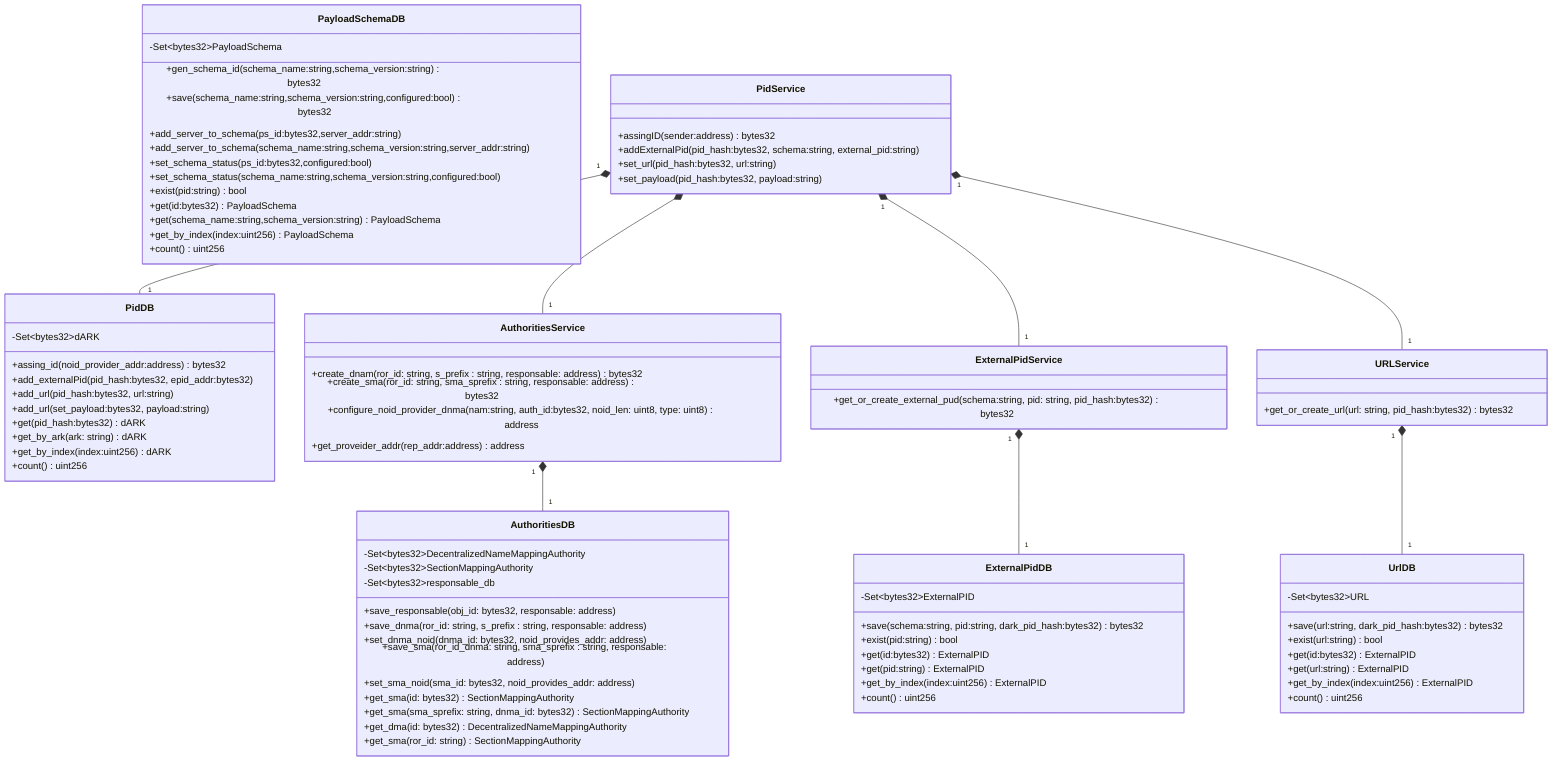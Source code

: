 classDiagram

    class AuthoritiesDB{
        -Set~bytes32~DecentralizedNameMappingAuthority
        -Set~bytes32~SectionMappingAuthority
        -Set~bytes32~responsable_db

        +save_responsable(obj_id: bytes32, responsable: address)
        +save_dnma(ror_id: string, s_prefix : string, responsable: address)
        +set_dnma_noid(dnma_id: bytes32, noid_provides_addr: address)
        +save_sma(ror_id_dnma: string, sma_sprefix : string, responsable: address)
        +set_sma_noid(sma_id: bytes32, noid_provides_addr: address)
        
        +get_sma(id: bytes32) SectionMappingAuthority
        +get_sma(sma_sprefix: string, dnma_id: bytes32) SectionMappingAuthority

        +get_dma(id: bytes32) DecentralizedNameMappingAuthority
        +get_sma(ror_id: string) SectionMappingAuthority
    }

    class ExternalPidDB{
        -Set~bytes32~ExternalPID

        +save(schema:string, pid:string, dark_pid_hash:bytes32) bytes32
        +exist(pid:string) bool
        +get(id:bytes32) ExternalPID
        +get(pid:string) ExternalPID
        +get_by_index(index:uint256) ExternalPID
        +count() uint256
    }

    class PidDB{
        -Set~bytes32~dARK
        +assing_id(noid_provider_addr:address) bytes32
        
        +add_externalPid(pid_hash:bytes32, epid_addr:bytes32)
        +add_url(pid_hash:bytes32, url:string)
        +add_url(set_payload:bytes32, payload:string)

        +get(pid_hash:bytes32) dARK
        +get_by_ark(ark: string) dARK
        +get_by_index(index:uint256) dARK
        +count() uint256
    }

    class PayloadSchemaDB{
        -Set~bytes32~PayloadSchema

        
        +gen_schema_id(schema_name:string,schema_version:string) bytes32

        +save(schema_name:string,schema_version:string,configured:bool) bytes32
        +add_server_to_schema(ps_id:bytes32,server_addr:string)
        +add_server_to_schema(schema_name:string,schema_version:string,server_addr:string)
        +set_schema_status(ps_id:bytes32,configured:bool)
        +set_schema_status(schema_name:string,schema_version:string,configured:bool)

        +exist(pid:string) bool
        +get(id:bytes32) PayloadSchema
        +get(schema_name:string,schema_version:string) PayloadSchema
        +get_by_index(index:uint256) PayloadSchema
        +count() uint256
    }

%%% Services

    class AuthoritiesService{
        +create_dnam(ror_id: string, s_prefix : string, responsable: address) bytes32
        +create_sma(ror_id: string, sma_sprefix : string, responsable: address) bytes32
        +configure_noid_provider_dnma(nam:string, auth_id:bytes32, noid_len: uint8, type: uint8) address
        +get_proveider_addr(rep_addr:address) address
    }

    AuthoritiesService "1" *--  "1" AuthoritiesDB

    class PidService{
        +assingID(sender:address) bytes32
        +addExternalPid(pid_hash:bytes32, schema:string, external_pid:string)
        +set_url(pid_hash:bytes32, url:string)
        +set_payload(pid_hash:bytes32, payload:string)

    }

    PidService "1" *--  "1" AuthoritiesService
    PidService "1" *--  "1" ExternalPidService
    PidService "1" *--  "1" PidDB

    class ExternalPidService{
        +get_or_create_external_pud(schema:string, pid: string, pid_hash:bytes32) bytes32
    }

    ExternalPidService "1" *--  "1" ExternalPidDB

    PidService "1" *--  "1" URLService
    
    class URLService{
        +get_or_create_url(url: string, pid_hash:bytes32) bytes32
    }
    
    URLService "1" *--  "1" UrlDB

    class UrlDB{
        -Set~bytes32~URL

        +save(url:string, dark_pid_hash:bytes32) bytes32
        +exist(url:string) bool
        +get(id:bytes32) ExternalPID
        +get(url:string) ExternalPID
        +get_by_index(index:uint256) ExternalPID
        +count() uint256
    }
